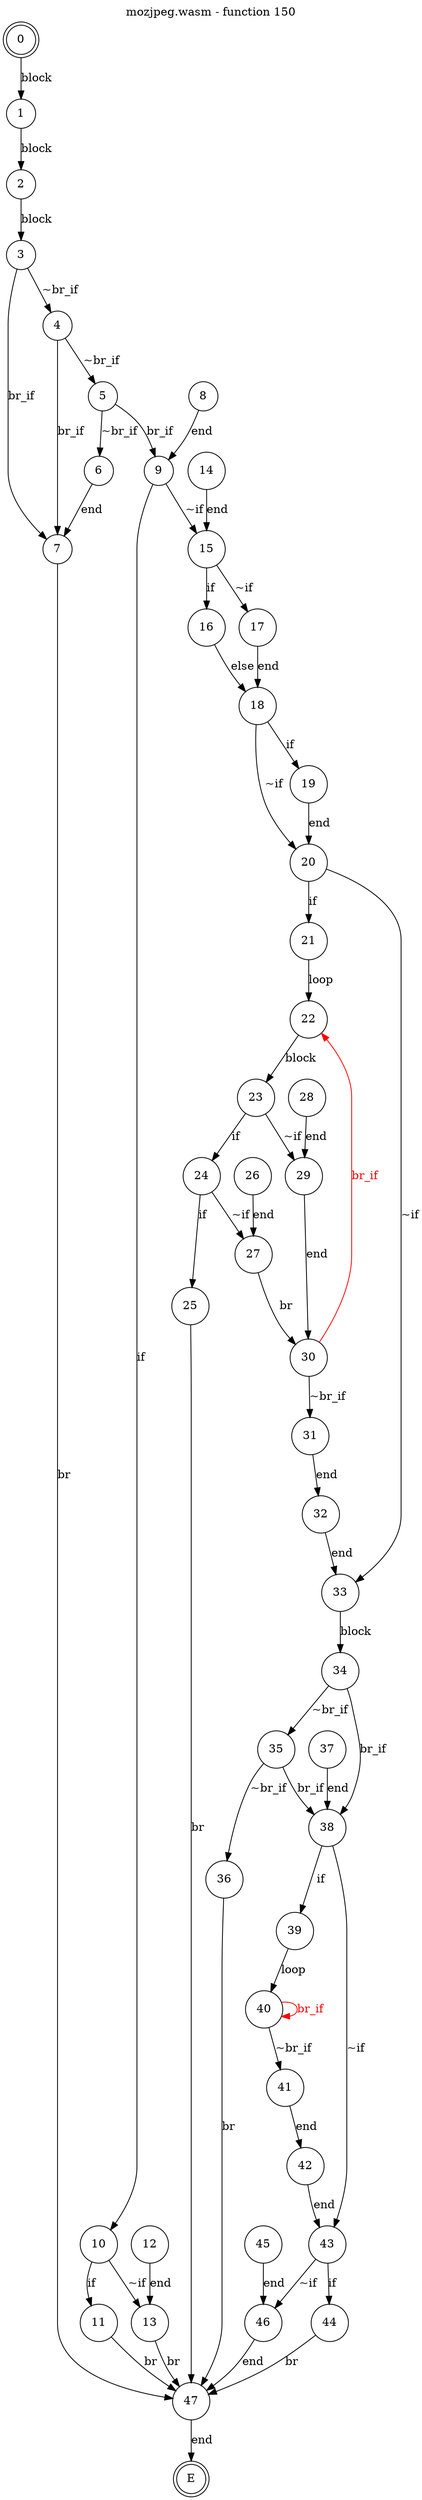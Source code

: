 digraph finite_state_machine {
    label = "mozjpeg.wasm - function 150"
    labelloc =  t
    labelfontsize = 16
    labelfontcolor = black
    labelfontname = "Helvetica"
    node [shape = doublecircle]; 0 E ;
    node [shape = circle];
    0 -> 1[label="block"];
    1 -> 2[label="block"];
    2 -> 3[label="block"];
    3 -> 4[label="~br_if"];
    3 -> 7[label="br_if"];
    4 -> 5[label="~br_if"];
    4 -> 7[label="br_if"];
    5 -> 6[label="~br_if"];
    5 -> 9[label="br_if"];
    6 -> 7[label="end"];
    7 -> 47[label="br"];
    8 -> 9[label="end"];
    9 -> 10[label="if"];
    9 -> 15[label="~if"];
    10 -> 11[label="if"];
    10 -> 13[label="~if"];
    11 -> 47[label="br"];
    12 -> 13[label="end"];
    13 -> 47[label="br"];
    14 -> 15[label="end"];
    15 -> 16[label="if"];
    15 -> 17[label="~if"];
    16 -> 18[label="else"];
    17 -> 18[label="end"];
    18 -> 19[label="if"];
    18 -> 20[label="~if"];
    19 -> 20[label="end"];
    20 -> 21[label="if"];
    20 -> 33[label="~if"];
    21 -> 22[label="loop"];
    22 -> 23[label="block"];
    23 -> 24[label="if"];
    23 -> 29[label="~if"];
    24 -> 25[label="if"];
    24 -> 27[label="~if"];
    25 -> 47[label="br"];
    26 -> 27[label="end"];
    27 -> 30[label="br"];
    28 -> 29[label="end"];
    29 -> 30[label="end"];
    30 -> 31[label="~br_if"];
    30 -> 22[color="red" fontcolor="red" label="br_if"];
    31 -> 32[label="end"];
    32 -> 33[label="end"];
    33 -> 34[label="block"];
    34 -> 35[label="~br_if"];
    34 -> 38[label="br_if"];
    35 -> 36[label="~br_if"];
    35 -> 38[label="br_if"];
    36 -> 47[label="br"];
    37 -> 38[label="end"];
    38 -> 39[label="if"];
    38 -> 43[label="~if"];
    39 -> 40[label="loop"];
    40 -> 41[label="~br_if"];
    40 -> 40[color="red" fontcolor="red" label="br_if"];
    41 -> 42[label="end"];
    42 -> 43[label="end"];
    43 -> 44[label="if"];
    43 -> 46[label="~if"];
    44 -> 47[label="br"];
    45 -> 46[label="end"];
    46 -> 47[label="end"];
    47 -> E[label="end"];
}
